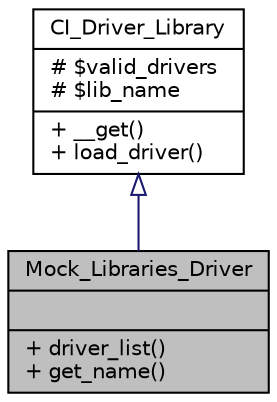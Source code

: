 digraph "Mock_Libraries_Driver"
{
 // LATEX_PDF_SIZE
  edge [fontname="Helvetica",fontsize="10",labelfontname="Helvetica",labelfontsize="10"];
  node [fontname="Helvetica",fontsize="10",shape=record];
  Node2 [label="{Mock_Libraries_Driver\n||+ driver_list()\l+ get_name()\l}",height=0.2,width=0.4,color="black", fillcolor="grey75", style="filled", fontcolor="black",tooltip=" "];
  Node3 -> Node2 [dir="back",color="midnightblue",fontsize="10",style="solid",arrowtail="onormal",fontname="Helvetica"];
  Node3 [label="{CI_Driver_Library\n|# $valid_drivers\l# $lib_name\l|+ __get()\l+ load_driver()\l}",height=0.2,width=0.4,color="black", fillcolor="white", style="filled",URL="$class_c_i___driver___library.html",tooltip=" "];
}
